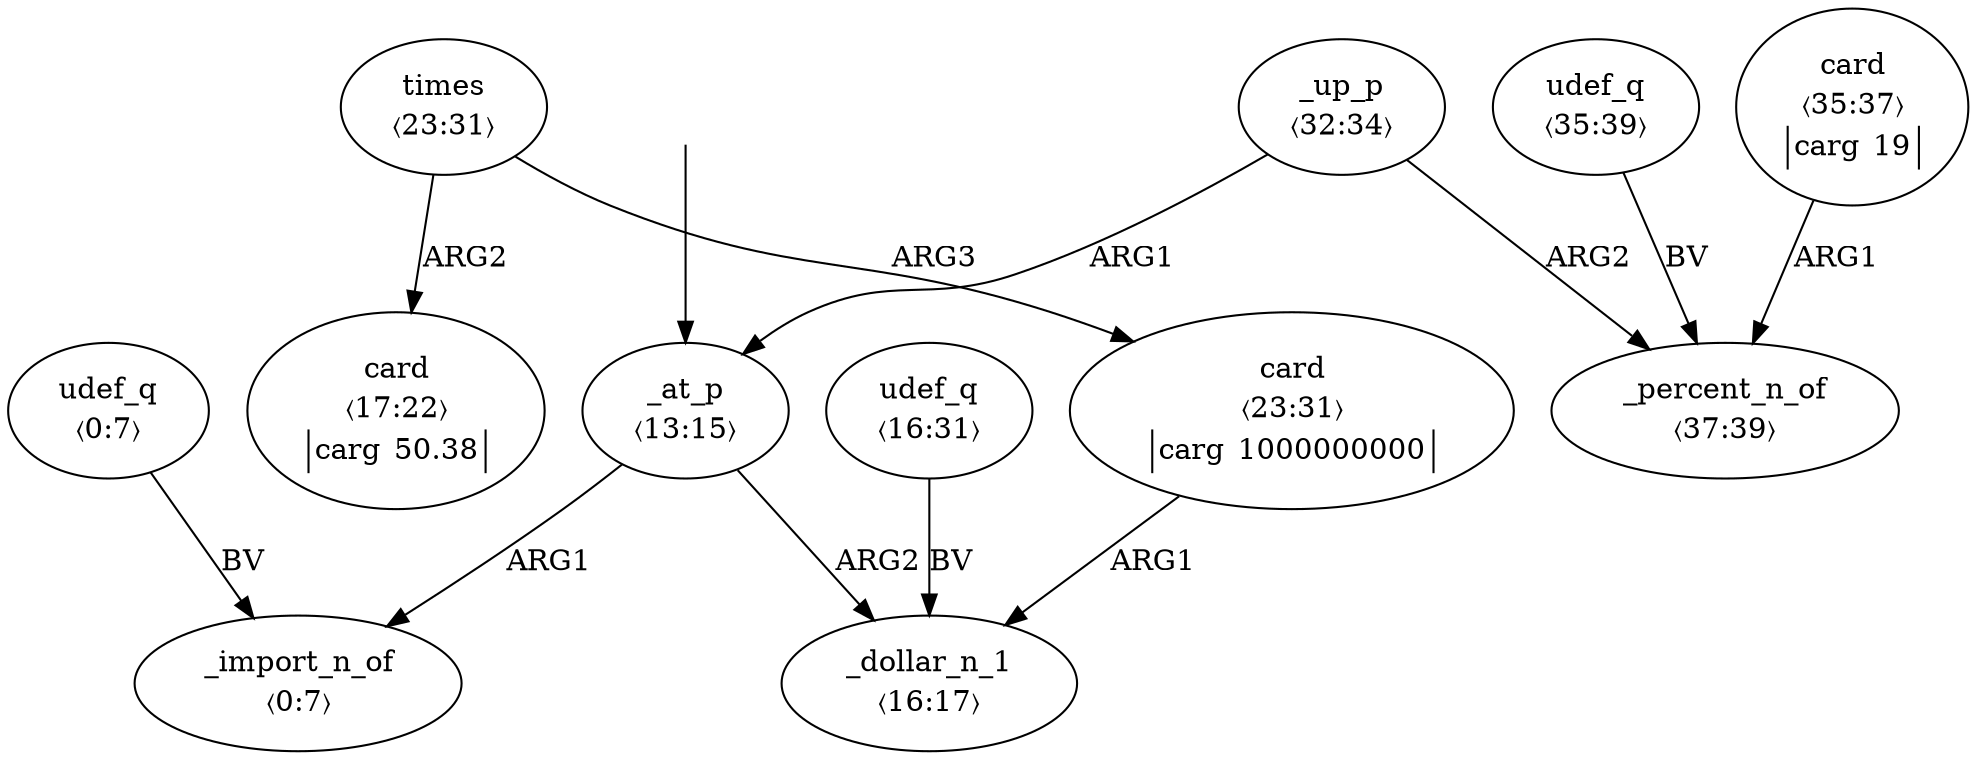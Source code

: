 digraph "20011008" {
  top [ style=invis ];
  top -> 2;
  0 [ label=<<table align="center" border="0" cellspacing="0"><tr><td colspan="2">udef_q</td></tr><tr><td colspan="2">〈0:7〉</td></tr></table>> ];
  1 [ label=<<table align="center" border="0" cellspacing="0"><tr><td colspan="2">_import_n_of</td></tr><tr><td colspan="2">〈0:7〉</td></tr></table>> ];
  2 [ label=<<table align="center" border="0" cellspacing="0"><tr><td colspan="2">_at_p</td></tr><tr><td colspan="2">〈13:15〉</td></tr></table>> ];
  3 [ label=<<table align="center" border="0" cellspacing="0"><tr><td colspan="2">udef_q</td></tr><tr><td colspan="2">〈16:31〉</td></tr></table>> ];
  4 [ label=<<table align="center" border="0" cellspacing="0"><tr><td colspan="2">_dollar_n_1</td></tr><tr><td colspan="2">〈16:17〉</td></tr></table>> ];
  5 [ label=<<table align="center" border="0" cellspacing="0"><tr><td colspan="2">card</td></tr><tr><td colspan="2">〈17:22〉</td></tr><tr><td sides="l" border="1" align="left">carg</td><td sides="r" border="1" align="left">50.38</td></tr></table>> ];
  6 [ label=<<table align="center" border="0" cellspacing="0"><tr><td colspan="2">card</td></tr><tr><td colspan="2">〈23:31〉</td></tr><tr><td sides="l" border="1" align="left">carg</td><td sides="r" border="1" align="left">1000000000</td></tr></table>> ];
  7 [ label=<<table align="center" border="0" cellspacing="0"><tr><td colspan="2">times</td></tr><tr><td colspan="2">〈23:31〉</td></tr></table>> ];
  8 [ label=<<table align="center" border="0" cellspacing="0"><tr><td colspan="2">_up_p</td></tr><tr><td colspan="2">〈32:34〉</td></tr></table>> ];
  9 [ label=<<table align="center" border="0" cellspacing="0"><tr><td colspan="2">udef_q</td></tr><tr><td colspan="2">〈35:39〉</td></tr></table>> ];
  10 [ label=<<table align="center" border="0" cellspacing="0"><tr><td colspan="2">card</td></tr><tr><td colspan="2">〈35:37〉</td></tr><tr><td sides="l" border="1" align="left">carg</td><td sides="r" border="1" align="left">19</td></tr></table>> ];
  11 [ label=<<table align="center" border="0" cellspacing="0"><tr><td colspan="2">_percent_n_of</td></tr><tr><td colspan="2">〈37:39〉</td></tr></table>> ];
  10 -> 11 [ label="ARG1" ];
  7 -> 6 [ label="ARG3" ];
  2 -> 1 [ label="ARG1" ];
  6 -> 4 [ label="ARG1" ];
  8 -> 11 [ label="ARG2" ];
  2 -> 4 [ label="ARG2" ];
  9 -> 11 [ label="BV" ];
  8 -> 2 [ label="ARG1" ];
  7 -> 5 [ label="ARG2" ];
  0 -> 1 [ label="BV" ];
  3 -> 4 [ label="BV" ];
}

